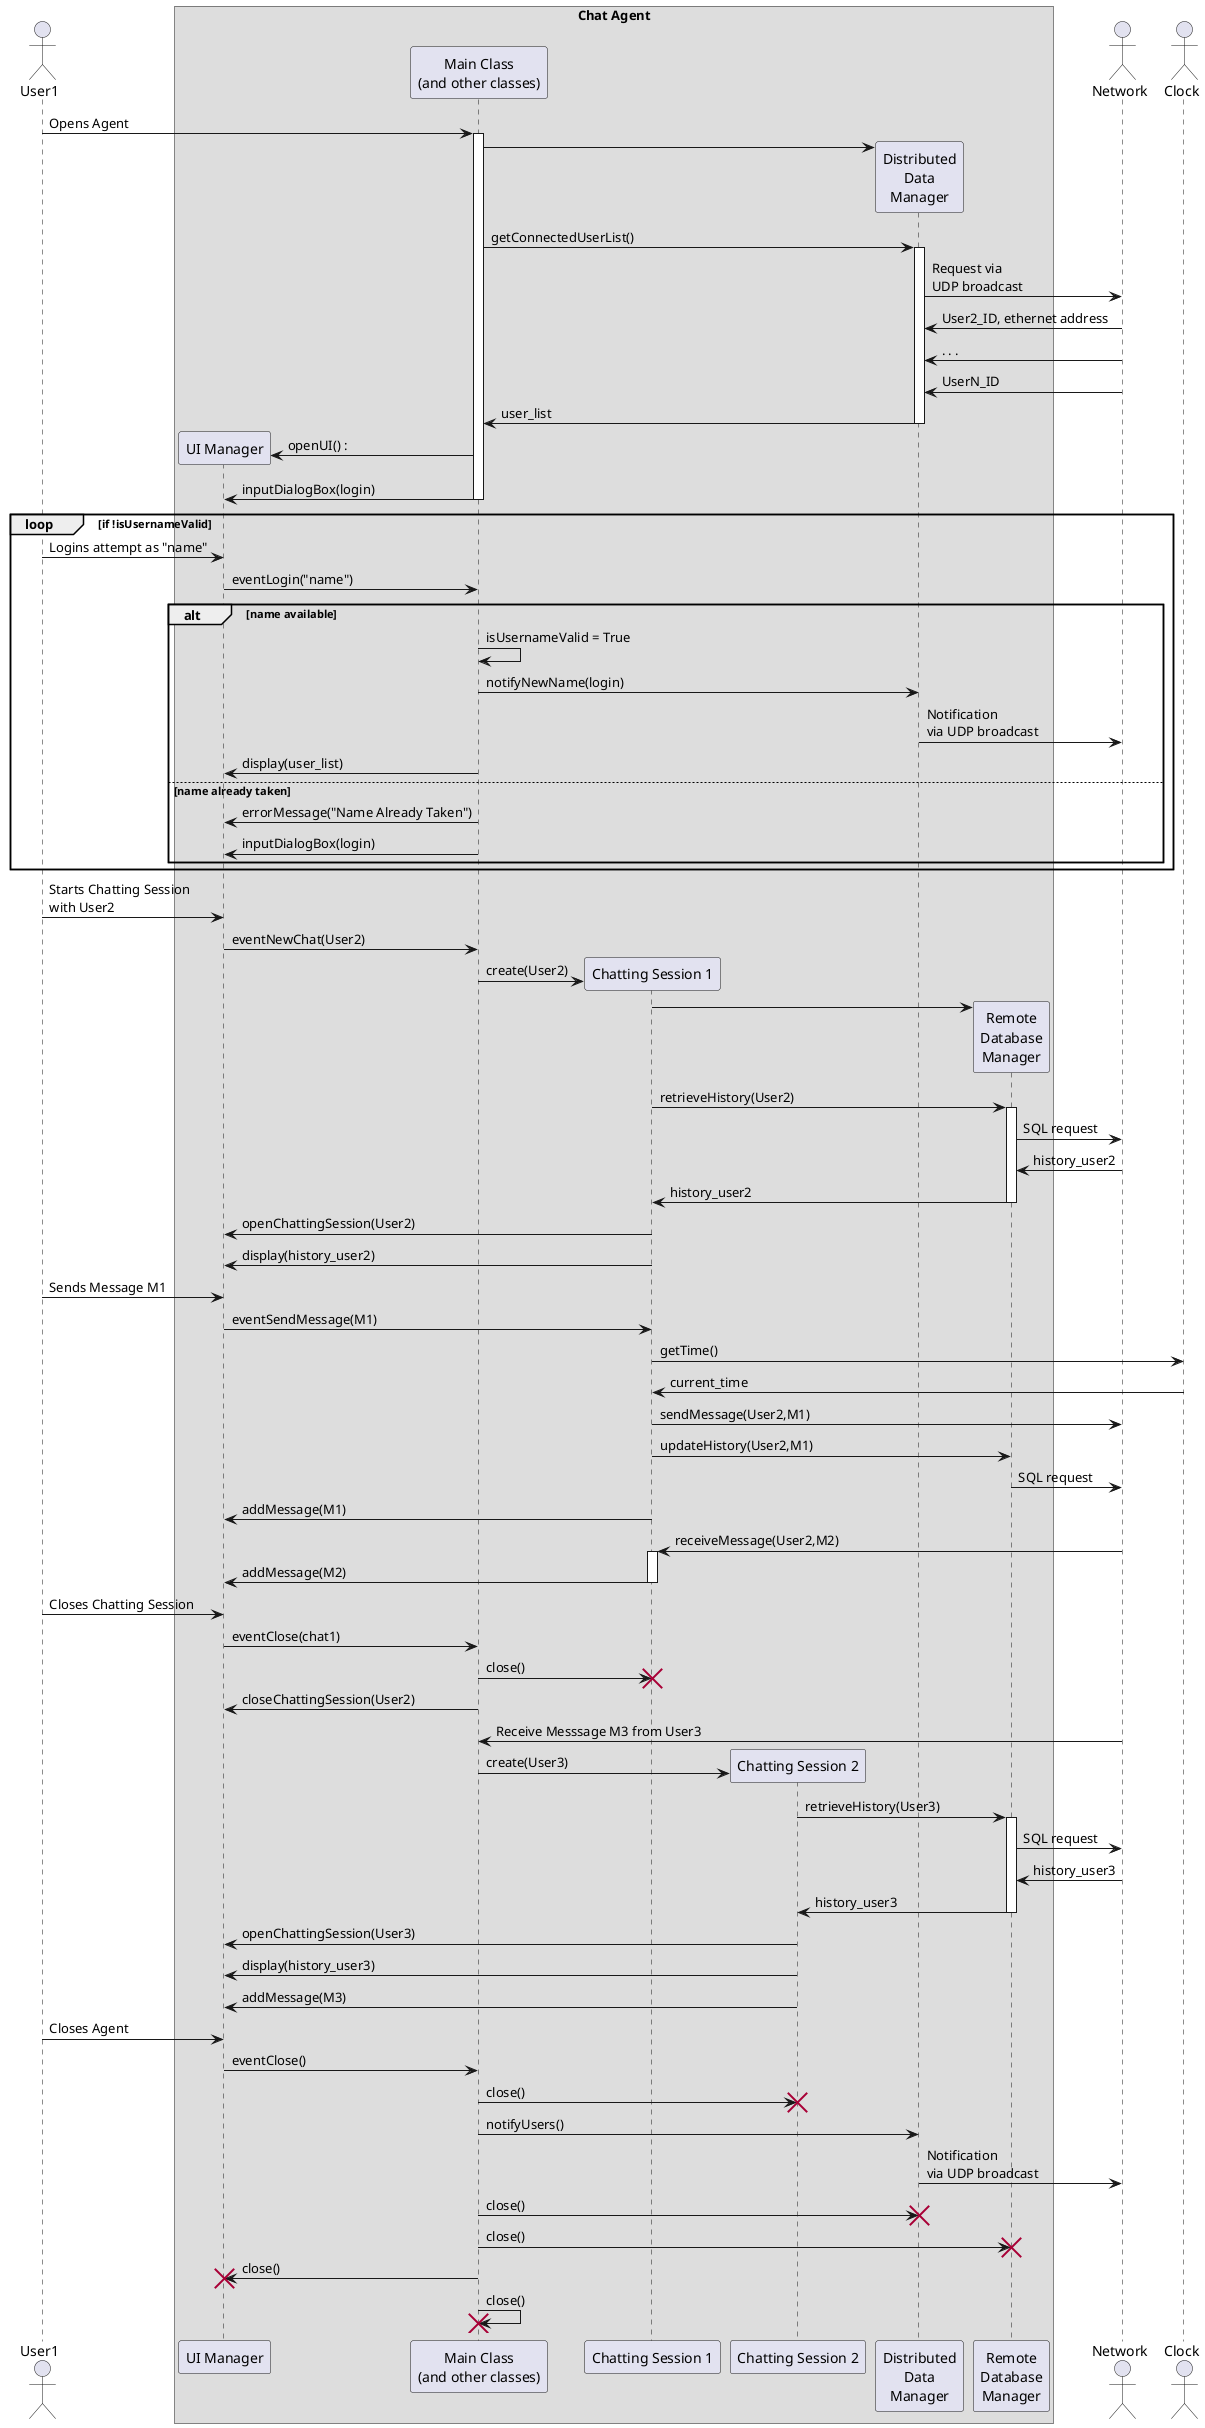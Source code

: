 @startuml sequence_white_box
actor User1 as User
box "Chat Agent"
  participant  "UI Manager" as UI
  participant "Main Class\n(and other classes)" as chatAgent
  participant "Chatting Session 1" as chat1
  participant "Chatting Session 2" as chat2
  participant "Distributed\nData\nManager" as distributedManager
  participant "Remote\nDatabase\nManager" as databaseManager
end box

actor "Network" as Network
actor "Clock" as Clock

User -> chatAgent ++ : Opens Agent
  chatAgent -> distributedManager **
  chatAgent -> distributedManager ++ : getConnectedUserList()
    distributedManager -> Network : Request via\nUDP broadcast
    Network -> distributedManager : User2_ID, ethernet address
    Network -> distributedManager : . . . 
    Network -> distributedManager : UserN_ID
  distributedManager -> chatAgent -- : user_list 
  
  UI <- chatAgent ** : openUI() :
chatAgent -> UI -- : inputDialogBox(login)

loop if !isUsernameValid
User -> UI : Logins attempt as "name"
UI -> chatAgent : eventLogin("name")
alt name available
chatAgent -> chatAgent : isUsernameValid = True
chatAgent -> distributedManager : notifyNewName(login)
distributedManager -> Network : Notification\nvia UDP broadcast
UI <- chatAgent : display(user_list)
    else name already taken
UI <- chatAgent : errorMessage("Name Already Taken")
UI <- chatAgent -- : inputDialogBox(login)
    end
end

User -> UI : Starts Chatting Session\nwith User2
  UI -> chatAgent : eventNewChat(User2)
  chatAgent -> chat1 ** : create(User2)
  chat1 -> databaseManager ** 
  chat1 -> databaseManager ++ : retrieveHistory(User2)
    databaseManager -> Network : SQL request
    Network -> databaseManager : history_user2
  databaseManager -> chat1 -- : history_user2

  chat1 -> UI : openChattingSession(User2)
chat1 -> UI -- : display(history_user2)

User -> UI : Sends Message M1
  UI -> chat1 : eventSendMessage(M1)
  chat1 -> Clock : getTime()
  Clock -> chat1 : current_time

  chat1 -> Network : sendMessage(User2,M1)

  chat1 -> databaseManager : updateHistory(User2,M1)
    databaseManager -> Network : SQL request
chat1 -> UI -- : addMessage(M1)

Network -> chat1 ++ : receiveMessage(User2,M2)
chat1 -> UI -- : addMessage(M2)

User -> UI : Closes Chatting Session
UI -> chatAgent : eventClose(chat1)
chatAgent -> chat1 !! : close()
chatAgent -> UI : closeChattingSession(User2)

Network -> chatAgent : Receive Messsage M3 from User3
  chatAgent -> chat2 ** : create(User3)
  chat2 -> databaseManager ++ : retrieveHistory(User3)
    databaseManager -> Network : SQL request
    Network -> databaseManager : history_user3
  databaseManager -> chat2 -- : history_user3
  chat2 -> UI : openChattingSession(User3)
  chat2 -> UI : display(history_user3)
chat2 -> UI -- : addMessage(M3)

User -> UI : Closes Agent
UI -> chatAgent : eventClose()
chatAgent -> chat2 !! : close()
chatAgent -> distributedManager : notifyUsers()
distributedManager -> Network : Notification\nvia UDP broadcast
chatAgent -> distributedManager !! : close()
chatAgent -> databaseManager !! : close()
chatAgent -> UI !! : close()
chatAgent -> chatAgent !! : close()
@enduml
